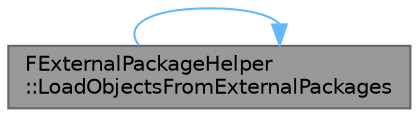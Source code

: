 digraph "FExternalPackageHelper::LoadObjectsFromExternalPackages"
{
 // INTERACTIVE_SVG=YES
 // LATEX_PDF_SIZE
  bgcolor="transparent";
  edge [fontname=Helvetica,fontsize=10,labelfontname=Helvetica,labelfontsize=10];
  node [fontname=Helvetica,fontsize=10,shape=box,height=0.2,width=0.4];
  rankdir="RL";
  Node1 [id="Node000001",label="FExternalPackageHelper\l::LoadObjectsFromExternalPackages",height=0.2,width=0.4,color="gray40", fillcolor="grey60", style="filled", fontcolor="black",tooltip="Loads objects from an external package."];
  Node1 -> Node1 [id="edge1_Node000001_Node000001",dir="back",color="steelblue1",style="solid",tooltip=" "];
}
